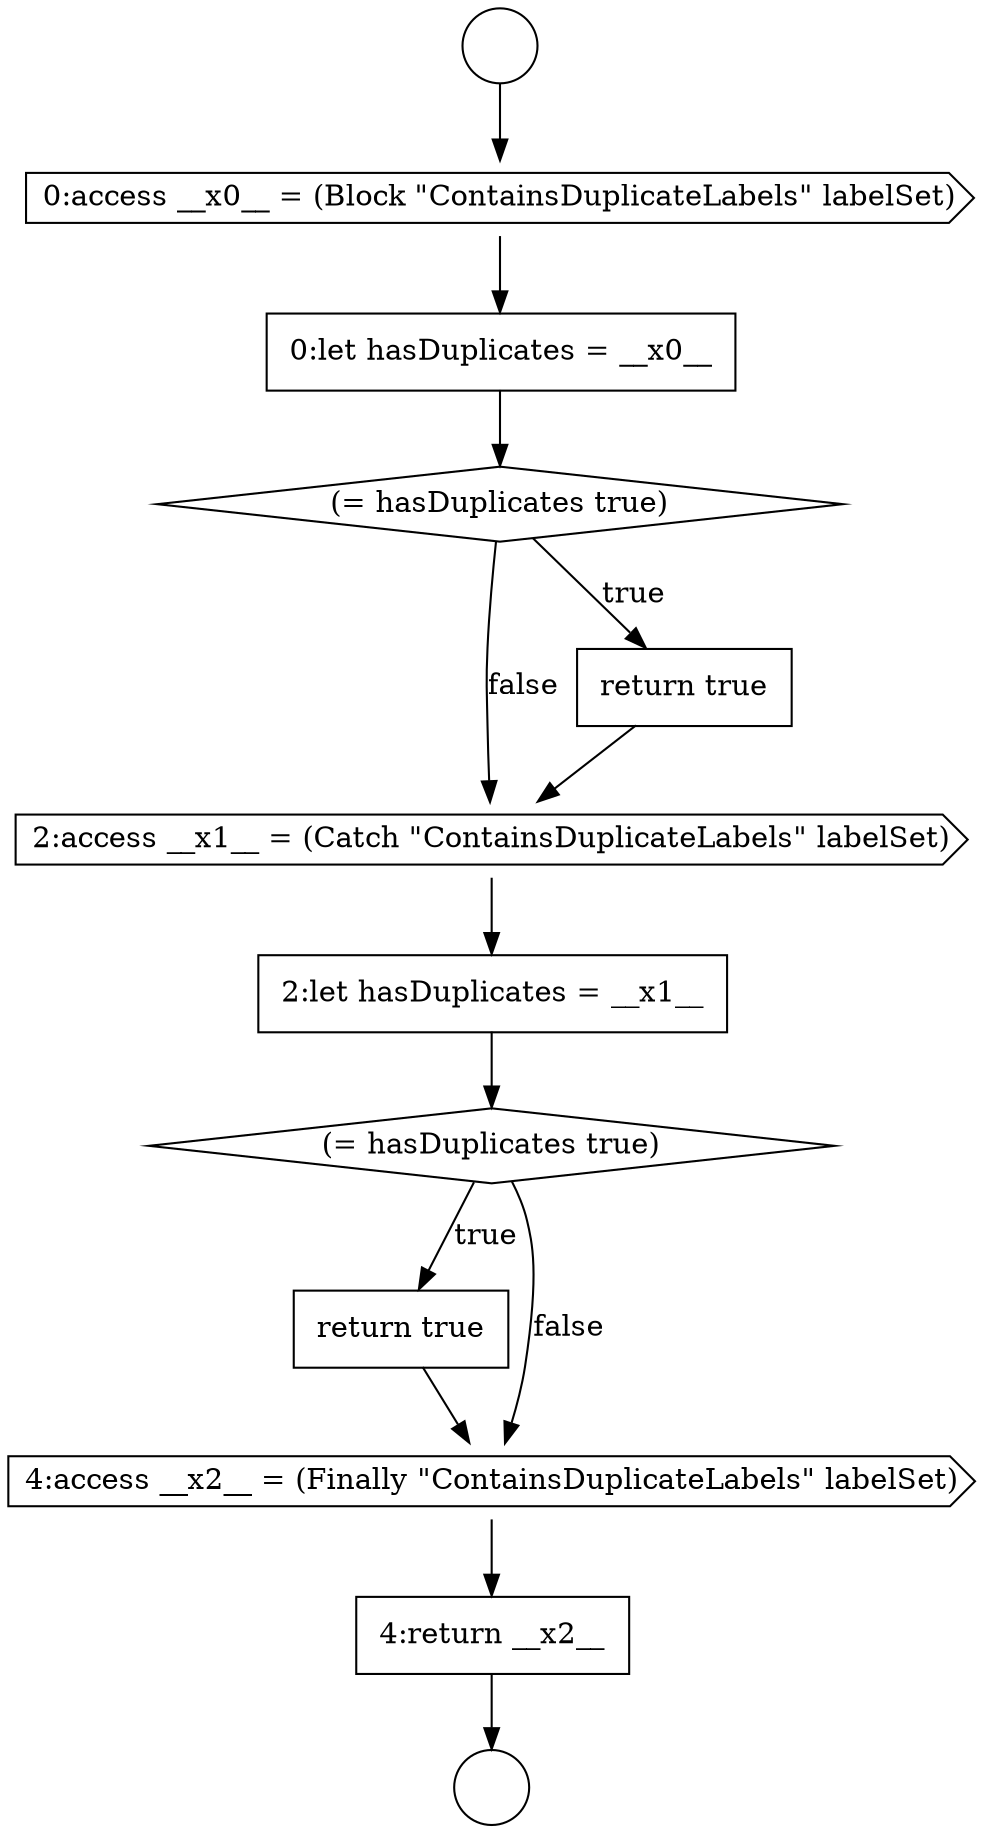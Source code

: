 digraph {
  node8522 [shape=circle label=" " color="black" fillcolor="white" style=filled]
  node8523 [shape=cds, label=<<font color="black">0:access __x0__ = (Block &quot;ContainsDuplicateLabels&quot; labelSet)</font>> color="black" fillcolor="white" style=filled]
  node8530 [shape=none, margin=0, label=<<font color="black">
    <table border="0" cellborder="1" cellspacing="0" cellpadding="10">
      <tr><td align="left">return true</td></tr>
    </table>
  </font>> color="black" fillcolor="white" style=filled]
  node8527 [shape=cds, label=<<font color="black">2:access __x1__ = (Catch &quot;ContainsDuplicateLabels&quot; labelSet)</font>> color="black" fillcolor="white" style=filled]
  node8531 [shape=cds, label=<<font color="black">4:access __x2__ = (Finally &quot;ContainsDuplicateLabels&quot; labelSet)</font>> color="black" fillcolor="white" style=filled]
  node8524 [shape=none, margin=0, label=<<font color="black">
    <table border="0" cellborder="1" cellspacing="0" cellpadding="10">
      <tr><td align="left">0:let hasDuplicates = __x0__</td></tr>
    </table>
  </font>> color="black" fillcolor="white" style=filled]
  node8529 [shape=diamond, label=<<font color="black">(= hasDuplicates true)</font>> color="black" fillcolor="white" style=filled]
  node8528 [shape=none, margin=0, label=<<font color="black">
    <table border="0" cellborder="1" cellspacing="0" cellpadding="10">
      <tr><td align="left">2:let hasDuplicates = __x1__</td></tr>
    </table>
  </font>> color="black" fillcolor="white" style=filled]
  node8521 [shape=circle label=" " color="black" fillcolor="white" style=filled]
  node8525 [shape=diamond, label=<<font color="black">(= hasDuplicates true)</font>> color="black" fillcolor="white" style=filled]
  node8526 [shape=none, margin=0, label=<<font color="black">
    <table border="0" cellborder="1" cellspacing="0" cellpadding="10">
      <tr><td align="left">return true</td></tr>
    </table>
  </font>> color="black" fillcolor="white" style=filled]
  node8532 [shape=none, margin=0, label=<<font color="black">
    <table border="0" cellborder="1" cellspacing="0" cellpadding="10">
      <tr><td align="left">4:return __x2__</td></tr>
    </table>
  </font>> color="black" fillcolor="white" style=filled]
  node8521 -> node8523 [ color="black"]
  node8531 -> node8532 [ color="black"]
  node8526 -> node8527 [ color="black"]
  node8528 -> node8529 [ color="black"]
  node8525 -> node8526 [label=<<font color="black">true</font>> color="black"]
  node8525 -> node8527 [label=<<font color="black">false</font>> color="black"]
  node8524 -> node8525 [ color="black"]
  node8529 -> node8530 [label=<<font color="black">true</font>> color="black"]
  node8529 -> node8531 [label=<<font color="black">false</font>> color="black"]
  node8532 -> node8522 [ color="black"]
  node8523 -> node8524 [ color="black"]
  node8530 -> node8531 [ color="black"]
  node8527 -> node8528 [ color="black"]
}

